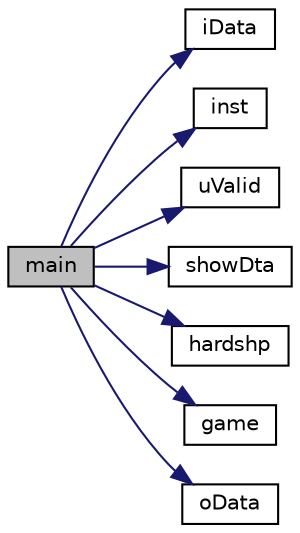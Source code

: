 digraph "main"
{
  edge [fontname="Helvetica",fontsize="10",labelfontname="Helvetica",labelfontsize="10"];
  node [fontname="Helvetica",fontsize="10",shape=record];
  rankdir="LR";
  Node1 [label="main",height=0.2,width=0.4,color="black", fillcolor="grey75", style="filled", fontcolor="black"];
  Node1 -> Node2 [color="midnightblue",fontsize="10",style="solid",fontname="Helvetica"];
  Node2 [label="iData",height=0.2,width=0.4,color="black", fillcolor="white", style="filled",URL="$main_8cpp.html#afb3bb883adcc6b91675855186b8634a0"];
  Node1 -> Node3 [color="midnightblue",fontsize="10",style="solid",fontname="Helvetica"];
  Node3 [label="inst",height=0.2,width=0.4,color="black", fillcolor="white", style="filled",URL="$main_8cpp.html#a2d2b58ace219fd7b1ed9c80b80b626fd"];
  Node1 -> Node4 [color="midnightblue",fontsize="10",style="solid",fontname="Helvetica"];
  Node4 [label="uValid",height=0.2,width=0.4,color="black", fillcolor="white", style="filled",URL="$main_8cpp.html#ab8a7a5195367f1155ef0b0702ce6b23b"];
  Node1 -> Node5 [color="midnightblue",fontsize="10",style="solid",fontname="Helvetica"];
  Node5 [label="showDta",height=0.2,width=0.4,color="black", fillcolor="white", style="filled",URL="$main_8cpp.html#a141b0f9c99996e8f6a637d868789af0b"];
  Node1 -> Node6 [color="midnightblue",fontsize="10",style="solid",fontname="Helvetica"];
  Node6 [label="hardshp",height=0.2,width=0.4,color="black", fillcolor="white", style="filled",URL="$main_8cpp.html#a8678e7e6eda0e5a402675cbdca932a6c"];
  Node1 -> Node7 [color="midnightblue",fontsize="10",style="solid",fontname="Helvetica"];
  Node7 [label="game",height=0.2,width=0.4,color="black", fillcolor="white", style="filled",URL="$main_8cpp.html#a5252b7c623b9d803ddc15820bc384c67"];
  Node1 -> Node8 [color="midnightblue",fontsize="10",style="solid",fontname="Helvetica"];
  Node8 [label="oData",height=0.2,width=0.4,color="black", fillcolor="white", style="filled",URL="$main_8cpp.html#a19f69a4352a7db35aaea90f4731aa6ba"];
}
